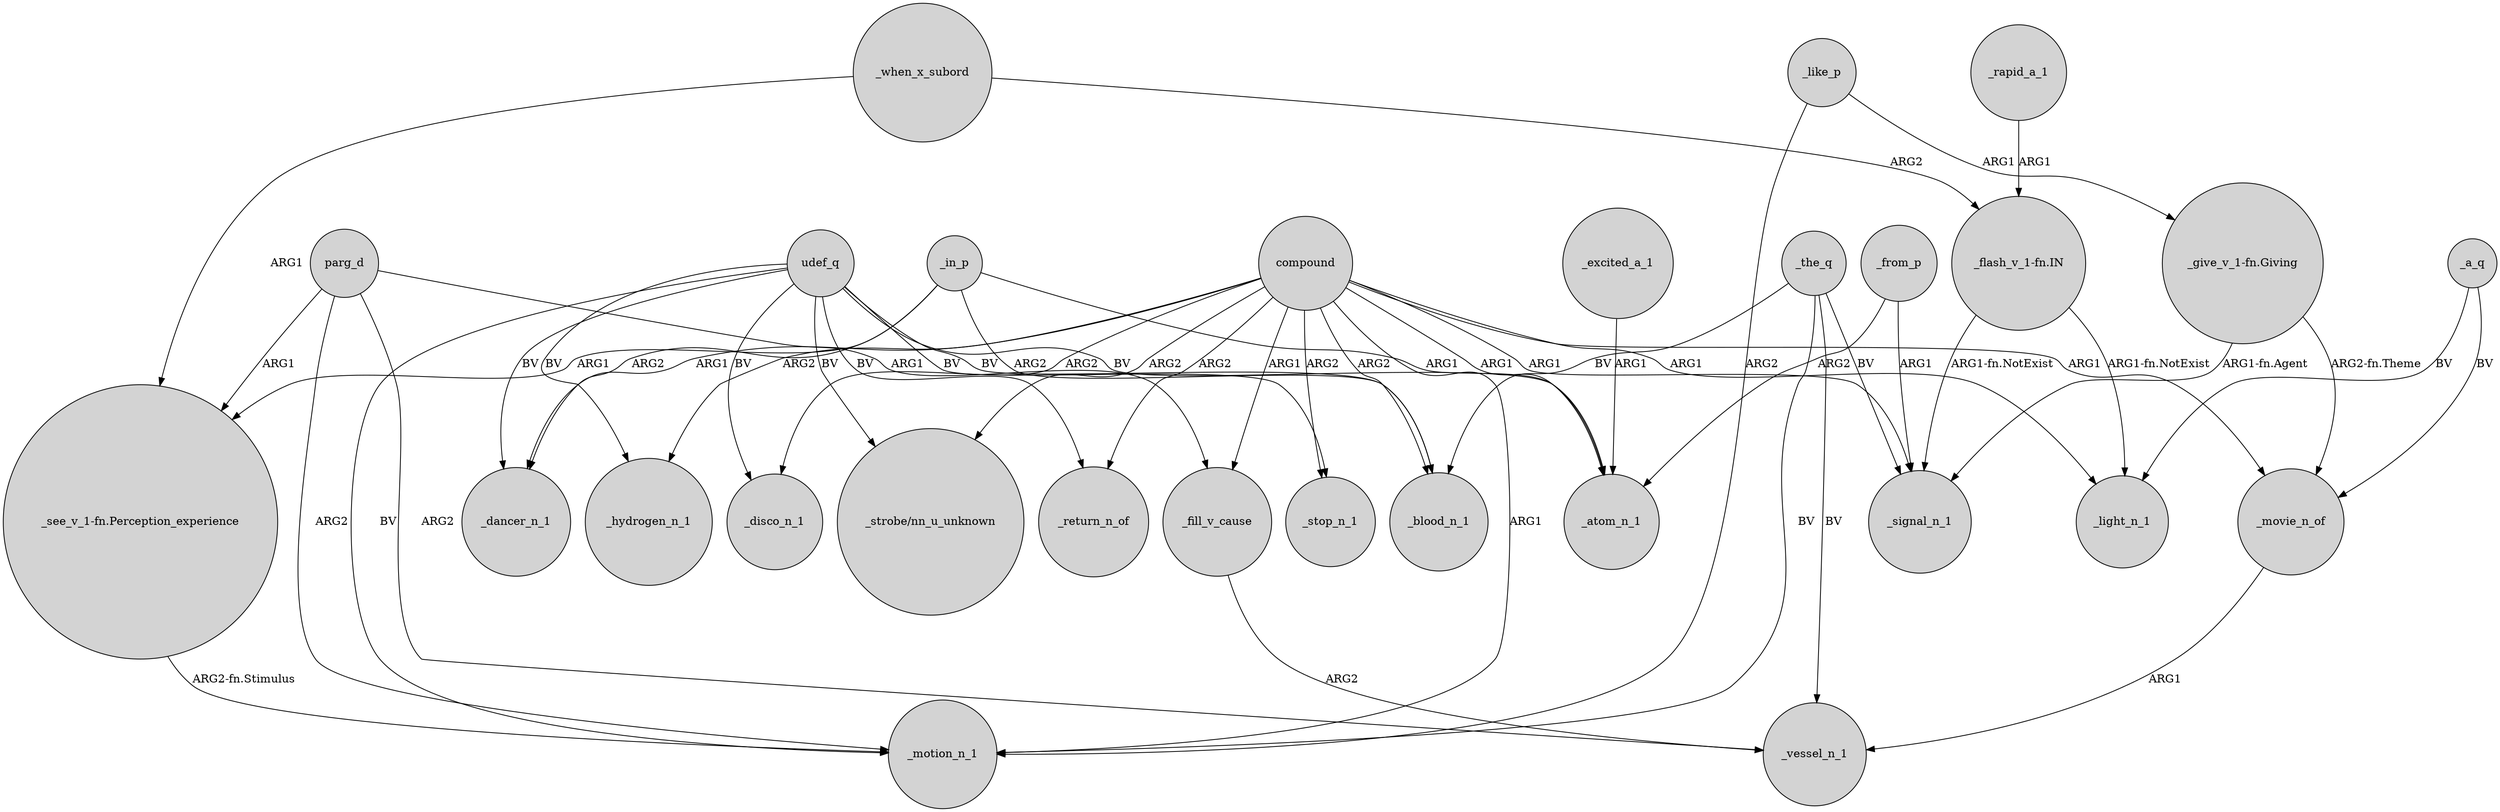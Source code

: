 digraph {
	node [shape=circle style=filled]
	_like_p -> _motion_n_1 [label=ARG2]
	udef_q -> _dancer_n_1 [label=BV]
	_a_q -> _movie_n_of [label=BV]
	_the_q -> _vessel_n_1 [label=BV]
	_in_p -> "_see_v_1-fn.Perception_experience" [label=ARG1]
	compound -> "_strobe/nn_u_unknown" [label=ARG2]
	_in_p -> _dancer_n_1 [label=ARG2]
	udef_q -> _return_n_of [label=BV]
	"_see_v_1-fn.Perception_experience" -> _motion_n_1 [label="ARG2-fn.Stimulus"]
	_like_p -> "_give_v_1-fn.Giving" [label=ARG1]
	_from_p -> _signal_n_1 [label=ARG1]
	"_give_v_1-fn.Giving" -> _movie_n_of [label="ARG2-fn.Theme"]
	_in_p -> _blood_n_1 [label=ARG2]
	_a_q -> _light_n_1 [label=BV]
	udef_q -> _atom_n_1 [label=BV]
	udef_q -> _stop_n_1 [label=BV]
	_the_q -> _signal_n_1 [label=BV]
	_movie_n_of -> _vessel_n_1 [label=ARG1]
	compound -> _return_n_of [label=ARG2]
	"_flash_v_1-fn.IN" -> _light_n_1 [label="ARG1-fn.NotExist"]
	compound -> _atom_n_1 [label=ARG1]
	parg_d -> _vessel_n_1 [label=ARG2]
	udef_q -> _blood_n_1 [label=BV]
	udef_q -> _hydrogen_n_1 [label=BV]
	_when_x_subord -> "_see_v_1-fn.Perception_experience" [label=ARG1]
	_when_x_subord -> "_flash_v_1-fn.IN" [label=ARG2]
	compound -> _hydrogen_n_1 [label=ARG2]
	_from_p -> _atom_n_1 [label=ARG2]
	udef_q -> _motion_n_1 [label=BV]
	"_give_v_1-fn.Giving" -> _signal_n_1 [label="ARG1-fn.Agent"]
	compound -> _light_n_1 [label=ARG1]
	"_flash_v_1-fn.IN" -> _signal_n_1 [label="ARG1-fn.NotExist"]
	_in_p -> _atom_n_1 [label=ARG1]
	_the_q -> _blood_n_1 [label=BV]
	compound -> _stop_n_1 [label=ARG2]
	compound -> _fill_v_cause [label=ARG1]
	parg_d -> "_see_v_1-fn.Perception_experience" [label=ARG1]
	compound -> _dancer_n_1 [label=ARG1]
	_rapid_a_1 -> "_flash_v_1-fn.IN" [label=ARG1]
	_the_q -> _motion_n_1 [label=BV]
	_fill_v_cause -> _vessel_n_1 [label=ARG2]
	compound -> _signal_n_1 [label=ARG1]
	parg_d -> _fill_v_cause [label=ARG1]
	_excited_a_1 -> _atom_n_1 [label=ARG1]
	compound -> _motion_n_1 [label=ARG1]
	compound -> _disco_n_1 [label=ARG2]
	compound -> _movie_n_of [label=ARG1]
	udef_q -> "_strobe/nn_u_unknown" [label=BV]
	parg_d -> _motion_n_1 [label=ARG2]
	udef_q -> _disco_n_1 [label=BV]
	compound -> _blood_n_1 [label=ARG2]
}
